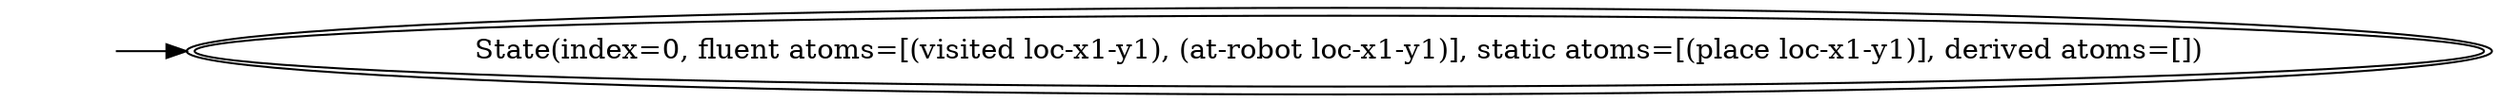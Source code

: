 digraph {
rankdir="LR"
s0[peripheries=2,label="State(index=0, fluent atoms=[(visited loc-x1-y1), (at-robot loc-x1-y1)], static atoms=[(place loc-x1-y1)], derived atoms=[])"]
Dangling [ label = "", style = invis ]
{ rank = same; Dangling }
Dangling -> s0
{ rank = same; s0}
}

